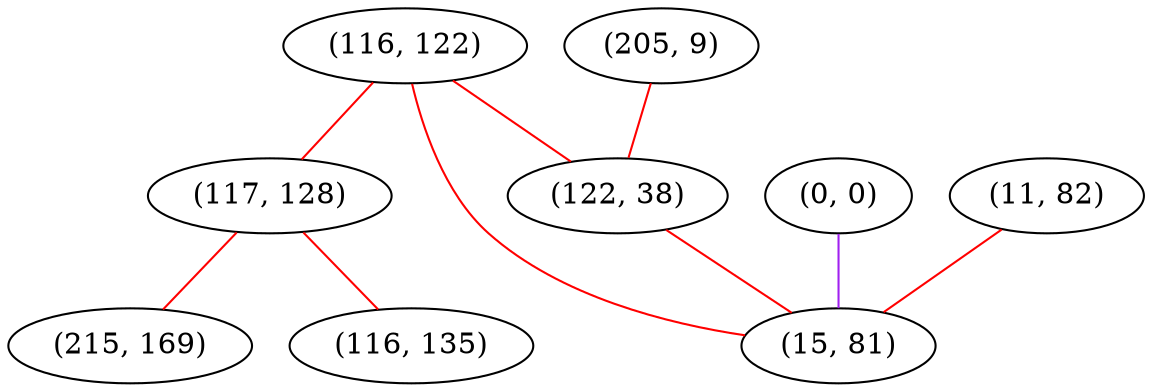 graph "" {
"(116, 122)";
"(0, 0)";
"(117, 128)";
"(215, 169)";
"(116, 135)";
"(205, 9)";
"(11, 82)";
"(122, 38)";
"(15, 81)";
"(116, 122)" -- "(122, 38)"  [color=red, key=0, weight=1];
"(116, 122)" -- "(117, 128)"  [color=red, key=0, weight=1];
"(116, 122)" -- "(15, 81)"  [color=red, key=0, weight=1];
"(0, 0)" -- "(15, 81)"  [color=purple, key=0, weight=4];
"(117, 128)" -- "(116, 135)"  [color=red, key=0, weight=1];
"(117, 128)" -- "(215, 169)"  [color=red, key=0, weight=1];
"(205, 9)" -- "(122, 38)"  [color=red, key=0, weight=1];
"(11, 82)" -- "(15, 81)"  [color=red, key=0, weight=1];
"(122, 38)" -- "(15, 81)"  [color=red, key=0, weight=1];
}
